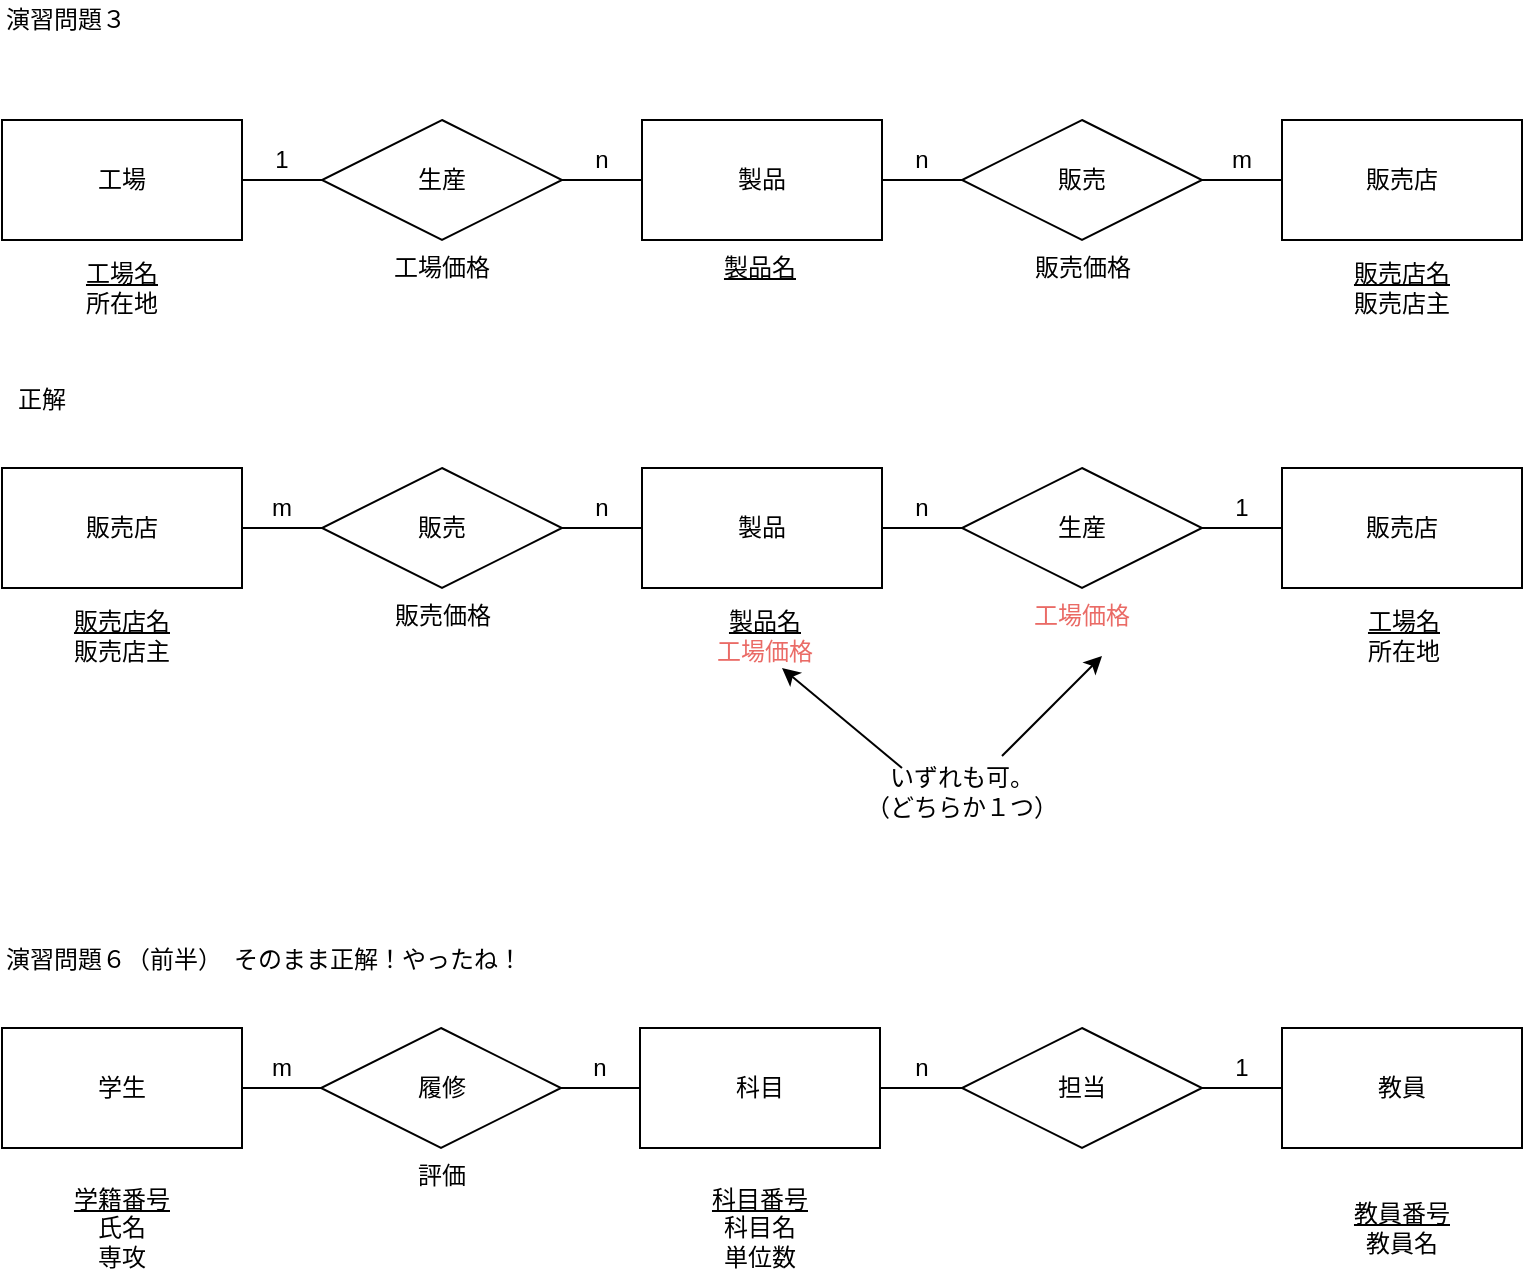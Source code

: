 <mxfile version="12.2.0" type="github" pages="1">
  <diagram id="tLTgNLCD7wF0ELzC5JQ-" name="Page-1">
    <mxGraphModel dx="1648" dy="819" grid="1" gridSize="10" guides="1" tooltips="1" connect="1" arrows="1" fold="1" page="1" pageScale="1" pageWidth="827" pageHeight="1169" background="#ffffff" math="0" shadow="0">
      <root>
        <mxCell id="0"/>
        <mxCell id="1" parent="0"/>
        <mxCell id="DuLWCSJgf0M9zr-00LDH-46" value="工場" style="rounded=0;whiteSpace=wrap;html=1;" parent="1" vertex="1">
          <mxGeometry x="40" y="130" width="120" height="60" as="geometry"/>
        </mxCell>
        <mxCell id="DuLWCSJgf0M9zr-00LDH-47" value="&lt;u&gt;工場名&lt;/u&gt;&lt;br&gt;所在地" style="text;html=1;strokeColor=none;fillColor=none;align=center;verticalAlign=middle;whiteSpace=wrap;rounded=0;" parent="1" vertex="1">
          <mxGeometry x="80" y="204" width="40" height="20" as="geometry"/>
        </mxCell>
        <mxCell id="DuLWCSJgf0M9zr-00LDH-48" value="製品" style="rounded=0;whiteSpace=wrap;html=1;" parent="1" vertex="1">
          <mxGeometry x="360" y="130" width="120" height="60" as="geometry"/>
        </mxCell>
        <mxCell id="DuLWCSJgf0M9zr-00LDH-49" value="&lt;u&gt;製品名&lt;/u&gt;" style="text;html=1;strokeColor=none;fillColor=none;align=center;verticalAlign=middle;whiteSpace=wrap;rounded=0;" parent="1" vertex="1">
          <mxGeometry x="399" y="194" width="40" height="20" as="geometry"/>
        </mxCell>
        <mxCell id="DuLWCSJgf0M9zr-00LDH-50" value="生産" style="rhombus;whiteSpace=wrap;html=1;" parent="1" vertex="1">
          <mxGeometry x="200" y="130" width="120" height="60" as="geometry"/>
        </mxCell>
        <mxCell id="DuLWCSJgf0M9zr-00LDH-51" value="販売" style="rhombus;whiteSpace=wrap;html=1;" parent="1" vertex="1">
          <mxGeometry x="520" y="130" width="120" height="60" as="geometry"/>
        </mxCell>
        <mxCell id="DuLWCSJgf0M9zr-00LDH-52" value="販売店" style="rounded=0;whiteSpace=wrap;html=1;" parent="1" vertex="1">
          <mxGeometry x="680" y="130" width="120" height="60" as="geometry"/>
        </mxCell>
        <mxCell id="DuLWCSJgf0M9zr-00LDH-53" value="&lt;u&gt;販売店名&lt;/u&gt;&lt;br&gt;販売店主" style="text;html=1;strokeColor=none;fillColor=none;align=center;verticalAlign=middle;whiteSpace=wrap;rounded=0;" parent="1" vertex="1">
          <mxGeometry x="693" y="204" width="94" height="20" as="geometry"/>
        </mxCell>
        <mxCell id="DuLWCSJgf0M9zr-00LDH-54" value="" style="endArrow=none;html=1;entryX=0;entryY=0.5;entryDx=0;entryDy=0;exitX=1;exitY=0.5;exitDx=0;exitDy=0;" parent="1" source="DuLWCSJgf0M9zr-00LDH-46" target="DuLWCSJgf0M9zr-00LDH-50" edge="1">
          <mxGeometry width="50" height="50" relative="1" as="geometry">
            <mxPoint x="160" y="160" as="sourcePoint"/>
            <mxPoint x="210" y="110" as="targetPoint"/>
          </mxGeometry>
        </mxCell>
        <mxCell id="DuLWCSJgf0M9zr-00LDH-55" value="" style="endArrow=none;html=1;entryX=0;entryY=0.5;entryDx=0;entryDy=0;exitX=1;exitY=0.5;exitDx=0;exitDy=0;" parent="1" source="DuLWCSJgf0M9zr-00LDH-50" target="DuLWCSJgf0M9zr-00LDH-48" edge="1">
          <mxGeometry width="50" height="50" relative="1" as="geometry">
            <mxPoint x="320" y="160" as="sourcePoint"/>
            <mxPoint x="360" y="160" as="targetPoint"/>
          </mxGeometry>
        </mxCell>
        <mxCell id="DuLWCSJgf0M9zr-00LDH-56" value="" style="endArrow=none;html=1;entryX=0;entryY=0.5;entryDx=0;entryDy=0;exitX=1;exitY=0.5;exitDx=0;exitDy=0;" parent="1" source="DuLWCSJgf0M9zr-00LDH-48" target="DuLWCSJgf0M9zr-00LDH-51" edge="1">
          <mxGeometry width="50" height="50" relative="1" as="geometry">
            <mxPoint x="480" y="160" as="sourcePoint"/>
            <mxPoint x="520" y="159" as="targetPoint"/>
          </mxGeometry>
        </mxCell>
        <mxCell id="DuLWCSJgf0M9zr-00LDH-58" value="" style="endArrow=none;html=1;entryX=0;entryY=0.5;entryDx=0;entryDy=0;exitX=1;exitY=0.5;exitDx=0;exitDy=0;" parent="1" source="DuLWCSJgf0M9zr-00LDH-51" target="DuLWCSJgf0M9zr-00LDH-52" edge="1">
          <mxGeometry width="50" height="50" relative="1" as="geometry">
            <mxPoint x="640" y="160" as="sourcePoint"/>
            <mxPoint x="680" y="160" as="targetPoint"/>
          </mxGeometry>
        </mxCell>
        <mxCell id="DuLWCSJgf0M9zr-00LDH-60" value="1" style="text;html=1;strokeColor=none;fillColor=none;align=center;verticalAlign=middle;whiteSpace=wrap;rounded=0;" parent="1" vertex="1">
          <mxGeometry x="160" y="140" width="40" height="20" as="geometry"/>
        </mxCell>
        <mxCell id="DuLWCSJgf0M9zr-00LDH-61" value="n" style="text;html=1;strokeColor=none;fillColor=none;align=center;verticalAlign=middle;whiteSpace=wrap;rounded=0;" parent="1" vertex="1">
          <mxGeometry x="320" y="140" width="40" height="20" as="geometry"/>
        </mxCell>
        <mxCell id="DuLWCSJgf0M9zr-00LDH-62" value="工場価格" style="text;html=1;strokeColor=none;fillColor=none;align=center;verticalAlign=middle;whiteSpace=wrap;rounded=0;" parent="1" vertex="1">
          <mxGeometry x="235" y="194" width="50" height="20" as="geometry"/>
        </mxCell>
        <mxCell id="DuLWCSJgf0M9zr-00LDH-65" value="販売価格" style="text;html=1;strokeColor=none;fillColor=none;align=center;verticalAlign=middle;whiteSpace=wrap;rounded=0;" parent="1" vertex="1">
          <mxGeometry x="552.5" y="194" width="55" height="20" as="geometry"/>
        </mxCell>
        <mxCell id="DuLWCSJgf0M9zr-00LDH-68" value="n" style="text;html=1;strokeColor=none;fillColor=none;align=center;verticalAlign=middle;whiteSpace=wrap;rounded=0;" parent="1" vertex="1">
          <mxGeometry x="480" y="140" width="40" height="20" as="geometry"/>
        </mxCell>
        <mxCell id="DuLWCSJgf0M9zr-00LDH-69" value="m" style="text;html=1;strokeColor=none;fillColor=none;align=center;verticalAlign=middle;whiteSpace=wrap;rounded=0;" parent="1" vertex="1">
          <mxGeometry x="640" y="140" width="40" height="20" as="geometry"/>
        </mxCell>
        <mxCell id="Eg67Q6H6PSq2GXSPwu0e-1" value="学生" style="rounded=0;whiteSpace=wrap;html=1;" parent="1" vertex="1">
          <mxGeometry x="40" y="584" width="120" height="60" as="geometry"/>
        </mxCell>
        <mxCell id="Eg67Q6H6PSq2GXSPwu0e-2" value="演習問題３" style="text;html=1;strokeColor=none;fillColor=none;align=left;verticalAlign=middle;whiteSpace=wrap;rounded=0;" parent="1" vertex="1">
          <mxGeometry x="40" y="70" width="170" height="20" as="geometry"/>
        </mxCell>
        <mxCell id="Eg67Q6H6PSq2GXSPwu0e-3" value="演習問題６（前半）　そのまま正解！やったね！" style="text;html=1;strokeColor=none;fillColor=none;align=left;verticalAlign=middle;whiteSpace=wrap;rounded=0;" parent="1" vertex="1">
          <mxGeometry x="40" y="540" width="320" height="20" as="geometry"/>
        </mxCell>
        <mxCell id="Eg67Q6H6PSq2GXSPwu0e-4" value="&lt;u&gt;学籍番号&lt;br&gt;&lt;/u&gt;氏名&lt;br&gt;専攻" style="text;html=1;strokeColor=none;fillColor=none;align=center;verticalAlign=middle;whiteSpace=wrap;rounded=0;" parent="1" vertex="1">
          <mxGeometry x="60" y="674" width="80" height="20" as="geometry"/>
        </mxCell>
        <mxCell id="Eg67Q6H6PSq2GXSPwu0e-5" value="科目" style="rounded=0;whiteSpace=wrap;html=1;align=center;" parent="1" vertex="1">
          <mxGeometry x="359" y="584" width="120" height="60" as="geometry"/>
        </mxCell>
        <mxCell id="Eg67Q6H6PSq2GXSPwu0e-6" value="&lt;u&gt;科目番号&lt;/u&gt;&lt;br&gt;科目名&lt;br&gt;単位数" style="text;html=1;strokeColor=none;fillColor=none;align=center;verticalAlign=middle;whiteSpace=wrap;rounded=0;" parent="1" vertex="1">
          <mxGeometry x="379" y="674" width="80" height="20" as="geometry"/>
        </mxCell>
        <mxCell id="Eg67Q6H6PSq2GXSPwu0e-7" value="教員" style="rounded=0;whiteSpace=wrap;html=1;align=center;" parent="1" vertex="1">
          <mxGeometry x="680" y="584" width="120" height="60" as="geometry"/>
        </mxCell>
        <mxCell id="Eg67Q6H6PSq2GXSPwu0e-8" value="&lt;u&gt;教員番号&lt;br&gt;&lt;/u&gt;教員名" style="text;html=1;strokeColor=none;fillColor=none;align=center;verticalAlign=middle;whiteSpace=wrap;rounded=0;" parent="1" vertex="1">
          <mxGeometry x="700" y="674" width="80" height="20" as="geometry"/>
        </mxCell>
        <mxCell id="Eg67Q6H6PSq2GXSPwu0e-9" value="履修" style="rhombus;whiteSpace=wrap;html=1;" parent="1" vertex="1">
          <mxGeometry x="199.5" y="584" width="120" height="60" as="geometry"/>
        </mxCell>
        <mxCell id="Eg67Q6H6PSq2GXSPwu0e-10" value="評価" style="text;html=1;strokeColor=none;fillColor=none;align=center;verticalAlign=middle;whiteSpace=wrap;rounded=0;" parent="1" vertex="1">
          <mxGeometry x="234.5" y="648" width="50" height="20" as="geometry"/>
        </mxCell>
        <mxCell id="Eg67Q6H6PSq2GXSPwu0e-11" value="担当" style="rhombus;whiteSpace=wrap;html=1;" parent="1" vertex="1">
          <mxGeometry x="520" y="584" width="120" height="60" as="geometry"/>
        </mxCell>
        <mxCell id="Eg67Q6H6PSq2GXSPwu0e-13" value="" style="endArrow=none;html=1;entryX=1;entryY=0.5;entryDx=0;entryDy=0;exitX=0;exitY=0.5;exitDx=0;exitDy=0;" parent="1" source="Eg67Q6H6PSq2GXSPwu0e-9" target="Eg67Q6H6PSq2GXSPwu0e-1" edge="1">
          <mxGeometry width="50" height="50" relative="1" as="geometry">
            <mxPoint x="40" y="774" as="sourcePoint"/>
            <mxPoint x="90" y="724" as="targetPoint"/>
          </mxGeometry>
        </mxCell>
        <mxCell id="Eg67Q6H6PSq2GXSPwu0e-14" value="" style="endArrow=none;html=1;entryX=1;entryY=0.5;entryDx=0;entryDy=0;exitX=0;exitY=0.5;exitDx=0;exitDy=0;" parent="1" source="Eg67Q6H6PSq2GXSPwu0e-5" target="Eg67Q6H6PSq2GXSPwu0e-9" edge="1">
          <mxGeometry width="50" height="50" relative="1" as="geometry">
            <mxPoint x="40" y="774" as="sourcePoint"/>
            <mxPoint x="90" y="724" as="targetPoint"/>
          </mxGeometry>
        </mxCell>
        <mxCell id="Eg67Q6H6PSq2GXSPwu0e-15" value="" style="endArrow=none;html=1;exitX=1;exitY=0.5;exitDx=0;exitDy=0;entryX=0;entryY=0.5;entryDx=0;entryDy=0;" parent="1" source="Eg67Q6H6PSq2GXSPwu0e-5" target="Eg67Q6H6PSq2GXSPwu0e-11" edge="1">
          <mxGeometry width="50" height="50" relative="1" as="geometry">
            <mxPoint x="470" y="708" as="sourcePoint"/>
            <mxPoint x="520" y="658" as="targetPoint"/>
          </mxGeometry>
        </mxCell>
        <mxCell id="Eg67Q6H6PSq2GXSPwu0e-16" value="" style="endArrow=none;html=1;exitX=1;exitY=0.5;exitDx=0;exitDy=0;entryX=0;entryY=0.5;entryDx=0;entryDy=0;" parent="1" source="Eg67Q6H6PSq2GXSPwu0e-11" target="Eg67Q6H6PSq2GXSPwu0e-7" edge="1">
          <mxGeometry width="50" height="50" relative="1" as="geometry">
            <mxPoint x="620" y="719" as="sourcePoint"/>
            <mxPoint x="670" y="669" as="targetPoint"/>
          </mxGeometry>
        </mxCell>
        <mxCell id="Eg67Q6H6PSq2GXSPwu0e-17" value="m" style="text;html=1;strokeColor=none;fillColor=none;align=center;verticalAlign=middle;whiteSpace=wrap;rounded=0;" parent="1" vertex="1">
          <mxGeometry x="159.5" y="594" width="40" height="20" as="geometry"/>
        </mxCell>
        <mxCell id="Eg67Q6H6PSq2GXSPwu0e-18" value="n" style="text;html=1;strokeColor=none;fillColor=none;align=center;verticalAlign=middle;whiteSpace=wrap;rounded=0;" parent="1" vertex="1">
          <mxGeometry x="319" y="594" width="40" height="20" as="geometry"/>
        </mxCell>
        <mxCell id="Eg67Q6H6PSq2GXSPwu0e-19" value="n" style="text;html=1;strokeColor=none;fillColor=none;align=center;verticalAlign=middle;whiteSpace=wrap;rounded=0;direction=south;" parent="1" vertex="1">
          <mxGeometry x="490" y="584" width="20" height="40" as="geometry"/>
        </mxCell>
        <mxCell id="Eg67Q6H6PSq2GXSPwu0e-20" value="1" style="text;html=1;strokeColor=none;fillColor=none;align=center;verticalAlign=middle;whiteSpace=wrap;rounded=0;" parent="1" vertex="1">
          <mxGeometry x="640" y="594" width="40" height="20" as="geometry"/>
        </mxCell>
        <mxCell id="ox9oYFjVN_6yOKUUai9F-1" value="販売店" style="rounded=0;whiteSpace=wrap;html=1;" vertex="1" parent="1">
          <mxGeometry x="40" y="304" width="120" height="60" as="geometry"/>
        </mxCell>
        <mxCell id="ox9oYFjVN_6yOKUUai9F-2" value="&lt;u&gt;工場名&lt;/u&gt;&lt;br&gt;所在地" style="text;html=1;strokeColor=none;fillColor=none;align=center;verticalAlign=middle;whiteSpace=wrap;rounded=0;" vertex="1" parent="1">
          <mxGeometry x="721" y="378" width="40" height="20" as="geometry"/>
        </mxCell>
        <mxCell id="ox9oYFjVN_6yOKUUai9F-3" value="製品" style="rounded=0;whiteSpace=wrap;html=1;" vertex="1" parent="1">
          <mxGeometry x="360" y="304" width="120" height="60" as="geometry"/>
        </mxCell>
        <mxCell id="ox9oYFjVN_6yOKUUai9F-4" value="&lt;u&gt;製品名&lt;/u&gt;&lt;br&gt;&lt;font color=&quot;#ea6b66&quot;&gt;工場価格&lt;/font&gt;" style="text;html=1;strokeColor=none;fillColor=none;align=center;verticalAlign=middle;whiteSpace=wrap;rounded=0;" vertex="1" parent="1">
          <mxGeometry x="396" y="378" width="51" height="20" as="geometry"/>
        </mxCell>
        <mxCell id="ox9oYFjVN_6yOKUUai9F-5" value="販売" style="rhombus;whiteSpace=wrap;html=1;" vertex="1" parent="1">
          <mxGeometry x="200" y="304" width="120" height="60" as="geometry"/>
        </mxCell>
        <mxCell id="ox9oYFjVN_6yOKUUai9F-6" value="生産" style="rhombus;whiteSpace=wrap;html=1;" vertex="1" parent="1">
          <mxGeometry x="520" y="304" width="120" height="60" as="geometry"/>
        </mxCell>
        <mxCell id="ox9oYFjVN_6yOKUUai9F-7" value="販売店" style="rounded=0;whiteSpace=wrap;html=1;" vertex="1" parent="1">
          <mxGeometry x="680" y="304" width="120" height="60" as="geometry"/>
        </mxCell>
        <mxCell id="ox9oYFjVN_6yOKUUai9F-8" value="&lt;u&gt;販売店名&lt;/u&gt;&lt;br&gt;販売店主" style="text;html=1;strokeColor=none;fillColor=none;align=center;verticalAlign=middle;whiteSpace=wrap;rounded=0;" vertex="1" parent="1">
          <mxGeometry x="53" y="378" width="94" height="20" as="geometry"/>
        </mxCell>
        <mxCell id="ox9oYFjVN_6yOKUUai9F-9" value="" style="endArrow=none;html=1;entryX=0;entryY=0.5;entryDx=0;entryDy=0;exitX=1;exitY=0.5;exitDx=0;exitDy=0;" edge="1" parent="1" source="ox9oYFjVN_6yOKUUai9F-1" target="ox9oYFjVN_6yOKUUai9F-5">
          <mxGeometry width="50" height="50" relative="1" as="geometry">
            <mxPoint x="160" y="334" as="sourcePoint"/>
            <mxPoint x="210" y="284" as="targetPoint"/>
          </mxGeometry>
        </mxCell>
        <mxCell id="ox9oYFjVN_6yOKUUai9F-10" value="" style="endArrow=none;html=1;entryX=0;entryY=0.5;entryDx=0;entryDy=0;exitX=1;exitY=0.5;exitDx=0;exitDy=0;" edge="1" parent="1" source="ox9oYFjVN_6yOKUUai9F-5" target="ox9oYFjVN_6yOKUUai9F-3">
          <mxGeometry width="50" height="50" relative="1" as="geometry">
            <mxPoint x="320" y="334" as="sourcePoint"/>
            <mxPoint x="360" y="334" as="targetPoint"/>
          </mxGeometry>
        </mxCell>
        <mxCell id="ox9oYFjVN_6yOKUUai9F-11" value="" style="endArrow=none;html=1;entryX=0;entryY=0.5;entryDx=0;entryDy=0;exitX=1;exitY=0.5;exitDx=0;exitDy=0;" edge="1" parent="1" source="ox9oYFjVN_6yOKUUai9F-3" target="ox9oYFjVN_6yOKUUai9F-6">
          <mxGeometry width="50" height="50" relative="1" as="geometry">
            <mxPoint x="480" y="334" as="sourcePoint"/>
            <mxPoint x="520" y="333" as="targetPoint"/>
          </mxGeometry>
        </mxCell>
        <mxCell id="ox9oYFjVN_6yOKUUai9F-12" value="" style="endArrow=none;html=1;entryX=0;entryY=0.5;entryDx=0;entryDy=0;exitX=1;exitY=0.5;exitDx=0;exitDy=0;" edge="1" parent="1" source="ox9oYFjVN_6yOKUUai9F-6" target="ox9oYFjVN_6yOKUUai9F-7">
          <mxGeometry width="50" height="50" relative="1" as="geometry">
            <mxPoint x="640" y="334" as="sourcePoint"/>
            <mxPoint x="680" y="334" as="targetPoint"/>
          </mxGeometry>
        </mxCell>
        <mxCell id="ox9oYFjVN_6yOKUUai9F-13" value="1" style="text;html=1;strokeColor=none;fillColor=none;align=center;verticalAlign=middle;whiteSpace=wrap;rounded=0;" vertex="1" parent="1">
          <mxGeometry x="640" y="314" width="40" height="20" as="geometry"/>
        </mxCell>
        <mxCell id="ox9oYFjVN_6yOKUUai9F-14" value="n" style="text;html=1;strokeColor=none;fillColor=none;align=center;verticalAlign=middle;whiteSpace=wrap;rounded=0;" vertex="1" parent="1">
          <mxGeometry x="320" y="314" width="40" height="20" as="geometry"/>
        </mxCell>
        <mxCell id="ox9oYFjVN_6yOKUUai9F-15" value="&lt;font color=&quot;#ea6b66&quot;&gt;工場価格&lt;/font&gt;" style="text;html=1;strokeColor=none;fillColor=none;align=center;verticalAlign=middle;whiteSpace=wrap;rounded=0;" vertex="1" parent="1">
          <mxGeometry x="555" y="368" width="50" height="20" as="geometry"/>
        </mxCell>
        <mxCell id="ox9oYFjVN_6yOKUUai9F-16" value="販売価格" style="text;html=1;strokeColor=none;fillColor=none;align=center;verticalAlign=middle;whiteSpace=wrap;rounded=0;" vertex="1" parent="1">
          <mxGeometry x="232.5" y="368" width="55" height="20" as="geometry"/>
        </mxCell>
        <mxCell id="ox9oYFjVN_6yOKUUai9F-17" value="n" style="text;html=1;strokeColor=none;fillColor=none;align=center;verticalAlign=middle;whiteSpace=wrap;rounded=0;" vertex="1" parent="1">
          <mxGeometry x="480" y="314" width="40" height="20" as="geometry"/>
        </mxCell>
        <mxCell id="ox9oYFjVN_6yOKUUai9F-18" value="m" style="text;html=1;strokeColor=none;fillColor=none;align=center;verticalAlign=middle;whiteSpace=wrap;rounded=0;" vertex="1" parent="1">
          <mxGeometry x="159.5" y="314" width="40" height="20" as="geometry"/>
        </mxCell>
        <mxCell id="ox9oYFjVN_6yOKUUai9F-20" value="" style="endArrow=classic;html=1;" edge="1" parent="1">
          <mxGeometry width="50" height="50" relative="1" as="geometry">
            <mxPoint x="540" y="448" as="sourcePoint"/>
            <mxPoint x="590" y="398" as="targetPoint"/>
          </mxGeometry>
        </mxCell>
        <mxCell id="ox9oYFjVN_6yOKUUai9F-22" value="" style="endArrow=classic;html=1;" edge="1" parent="1">
          <mxGeometry width="50" height="50" relative="1" as="geometry">
            <mxPoint x="490" y="454" as="sourcePoint"/>
            <mxPoint x="430" y="404" as="targetPoint"/>
          </mxGeometry>
        </mxCell>
        <mxCell id="ox9oYFjVN_6yOKUUai9F-23" value="いずれも可。&lt;br&gt;（どちらか１つ）" style="text;html=1;strokeColor=none;fillColor=none;align=center;verticalAlign=middle;whiteSpace=wrap;rounded=0;" vertex="1" parent="1">
          <mxGeometry x="455" y="456" width="130" height="20" as="geometry"/>
        </mxCell>
        <mxCell id="ox9oYFjVN_6yOKUUai9F-24" value="正解" style="text;html=1;strokeColor=none;fillColor=none;align=center;verticalAlign=middle;whiteSpace=wrap;rounded=0;" vertex="1" parent="1">
          <mxGeometry x="40" y="260" width="40" height="20" as="geometry"/>
        </mxCell>
      </root>
    </mxGraphModel>
  </diagram>
</mxfile>

